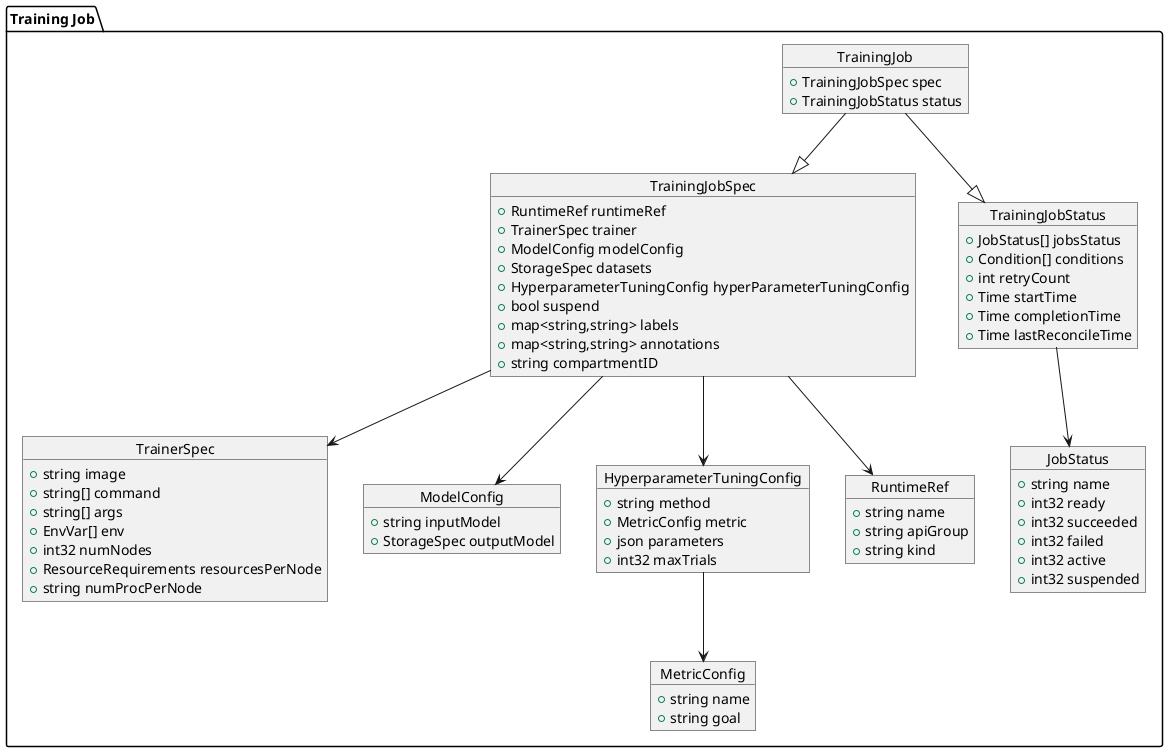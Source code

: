 @startuml TrainingJob

package "Training Job" {
  object TrainingJob {
    + TrainingJobSpec spec
    + TrainingJobStatus status
  }

  object TrainingJobSpec {
    + RuntimeRef runtimeRef
    + TrainerSpec trainer
    + ModelConfig modelConfig
    + StorageSpec datasets
    + HyperparameterTuningConfig hyperParameterTuningConfig
    + bool suspend
    + map<string,string> labels
    + map<string,string> annotations
    + string compartmentID
  }

  object TrainerSpec {
    + string image
    + string[] command
    + string[] args
    + EnvVar[] env
    + int32 numNodes
    + ResourceRequirements resourcesPerNode
    + string numProcPerNode
  }

  object ModelConfig {
    + string inputModel
    + StorageSpec outputModel
  }

  object HyperparameterTuningConfig {
    + string method
    + MetricConfig metric
    + json parameters
    + int32 maxTrials
  }

  object MetricConfig {
    + string name
    + string goal
  }

  object RuntimeRef {
    + string name
    + string apiGroup
    + string kind
  }

  object TrainingJobStatus {
    + JobStatus[] jobsStatus
    + Condition[] conditions
    + int retryCount
    + Time startTime
    + Time completionTime
    + Time lastReconcileTime
  }
  
  object JobStatus {
    + string name
    + int32 ready
    + int32 succeeded
    + int32 failed
    + int32 active
    + int32 suspended
  }

  TrainingJob --|> TrainingJobSpec
  TrainingJob --|> TrainingJobStatus
  TrainingJobSpec --> RuntimeRef
  TrainingJobSpec --> TrainerSpec
  TrainingJobSpec --> ModelConfig
  TrainingJobSpec --> HyperparameterTuningConfig
  HyperparameterTuningConfig --> MetricConfig
  TrainingJobStatus --> JobStatus
}

@enduml
